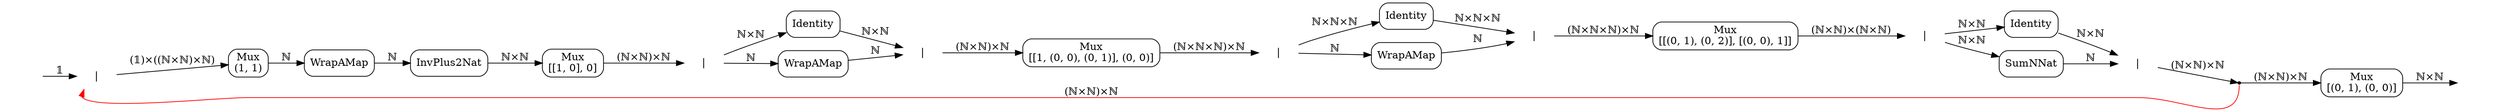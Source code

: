 /* Generated by GvGen v.0.9.1 (http://www.picviz.com/sections/opensource/gvgen.html) */

digraph G {
rankdir=LR;
   node1 [shape="plaintext",label=""];
   node2 [shape="box",style="rounded",label="Mux\n(1, 1)"];
   node3 [shape="box",style="rounded",label="WrapAMap"];
   node4 [shape="box",style="rounded",label="InvPlus2Nat"];
   node5 [shape="box",style="rounded",label="Mux\n[[1, 0], 0]"];
   node6 [shape="box",style="rounded",label="Identity"];
   node7 [shape="box",style="rounded",label="WrapAMap"];
   node8 [shape="plaintext",label="|"];
   node9 [shape="plaintext",label="|"];
   node10 [shape="box",style="rounded",label="Mux\n[[1, (0, 0), (0, 1)], (0, 0)]"];
   node11 [shape="box",style="rounded",label="Identity"];
   node12 [shape="box",style="rounded",label="WrapAMap"];
   node13 [shape="plaintext",label="|"];
   node14 [shape="plaintext",label="|"];
   node15 [shape="box",style="rounded",label="Mux\n[[(0, 1), (0, 2)], [(0, 0), 1]]"];
   node16 [shape="box",style="rounded",label="Identity"];
   node17 [shape="box",style="rounded",label="SumNNat"];
   node18 [shape="plaintext",label="|"];
   node19 [shape="plaintext",label="|"];
   node20 [shape="plaintext",label="|"];
   node21 [shape="point",label=""];
   node22 [shape="box",style="rounded",label="Mux\n[(0, 1), (0, 0)]"];
   node23 [shape="plaintext",label=""];
node1->node20 [label="𝟙"];
node2->node3 [label="ℕ"];
node3->node4 [label="ℕ"];
node4->node5 [label="ℕ×ℕ"];
node5->node8 [label="(ℕ×ℕ)×ℕ"];
node6->node9 [label="ℕ×ℕ"];
node7->node9 [label="ℕ"];
node8->node6 [label="ℕ×ℕ"];
node8->node7 [label="ℕ"];
node9->node10 [label="(ℕ×ℕ)×ℕ"];
node10->node13 [label="(ℕ×ℕ×ℕ)×ℕ"];
node11->node14 [label="ℕ×ℕ×ℕ"];
node12->node14 [label="ℕ"];
node13->node11 [label="ℕ×ℕ×ℕ"];
node13->node12 [label="ℕ"];
node14->node15 [label="(ℕ×ℕ×ℕ)×ℕ"];
node15->node18 [label="(ℕ×ℕ)×(ℕ×ℕ)"];
node16->node19 [label="ℕ×ℕ"];
node17->node19 [label="ℕ"];
node18->node16 [label="ℕ×ℕ"];
node18->node17 [label="ℕ×ℕ"];
node19->node21 [label="(ℕ×ℕ)×ℕ"];
node20->node2 [label="(𝟙)×((ℕ×ℕ)×ℕ)"];
node21->node20 [color="red",headport="sw",label="(ℕ×ℕ)×ℕ",tailport="s"];
node21->node22 [label="(ℕ×ℕ)×ℕ"];
node22->node23 [label="ℕ×ℕ"];
}
